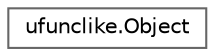 digraph "Graphical Class Hierarchy"
{
 // LATEX_PDF_SIZE
  bgcolor="transparent";
  edge [fontname=Helvetica,fontsize=10,labelfontname=Helvetica,labelfontsize=10];
  node [fontname=Helvetica,fontsize=10,shape=box,height=0.2,width=0.4];
  rankdir="LR";
  Node0 [id="Node000000",label="ufunclike.Object",height=0.2,width=0.4,color="grey40", fillcolor="white", style="filled",URL="$d6/dcf/classufunclike_1_1Object.html",tooltip=" "];
}
